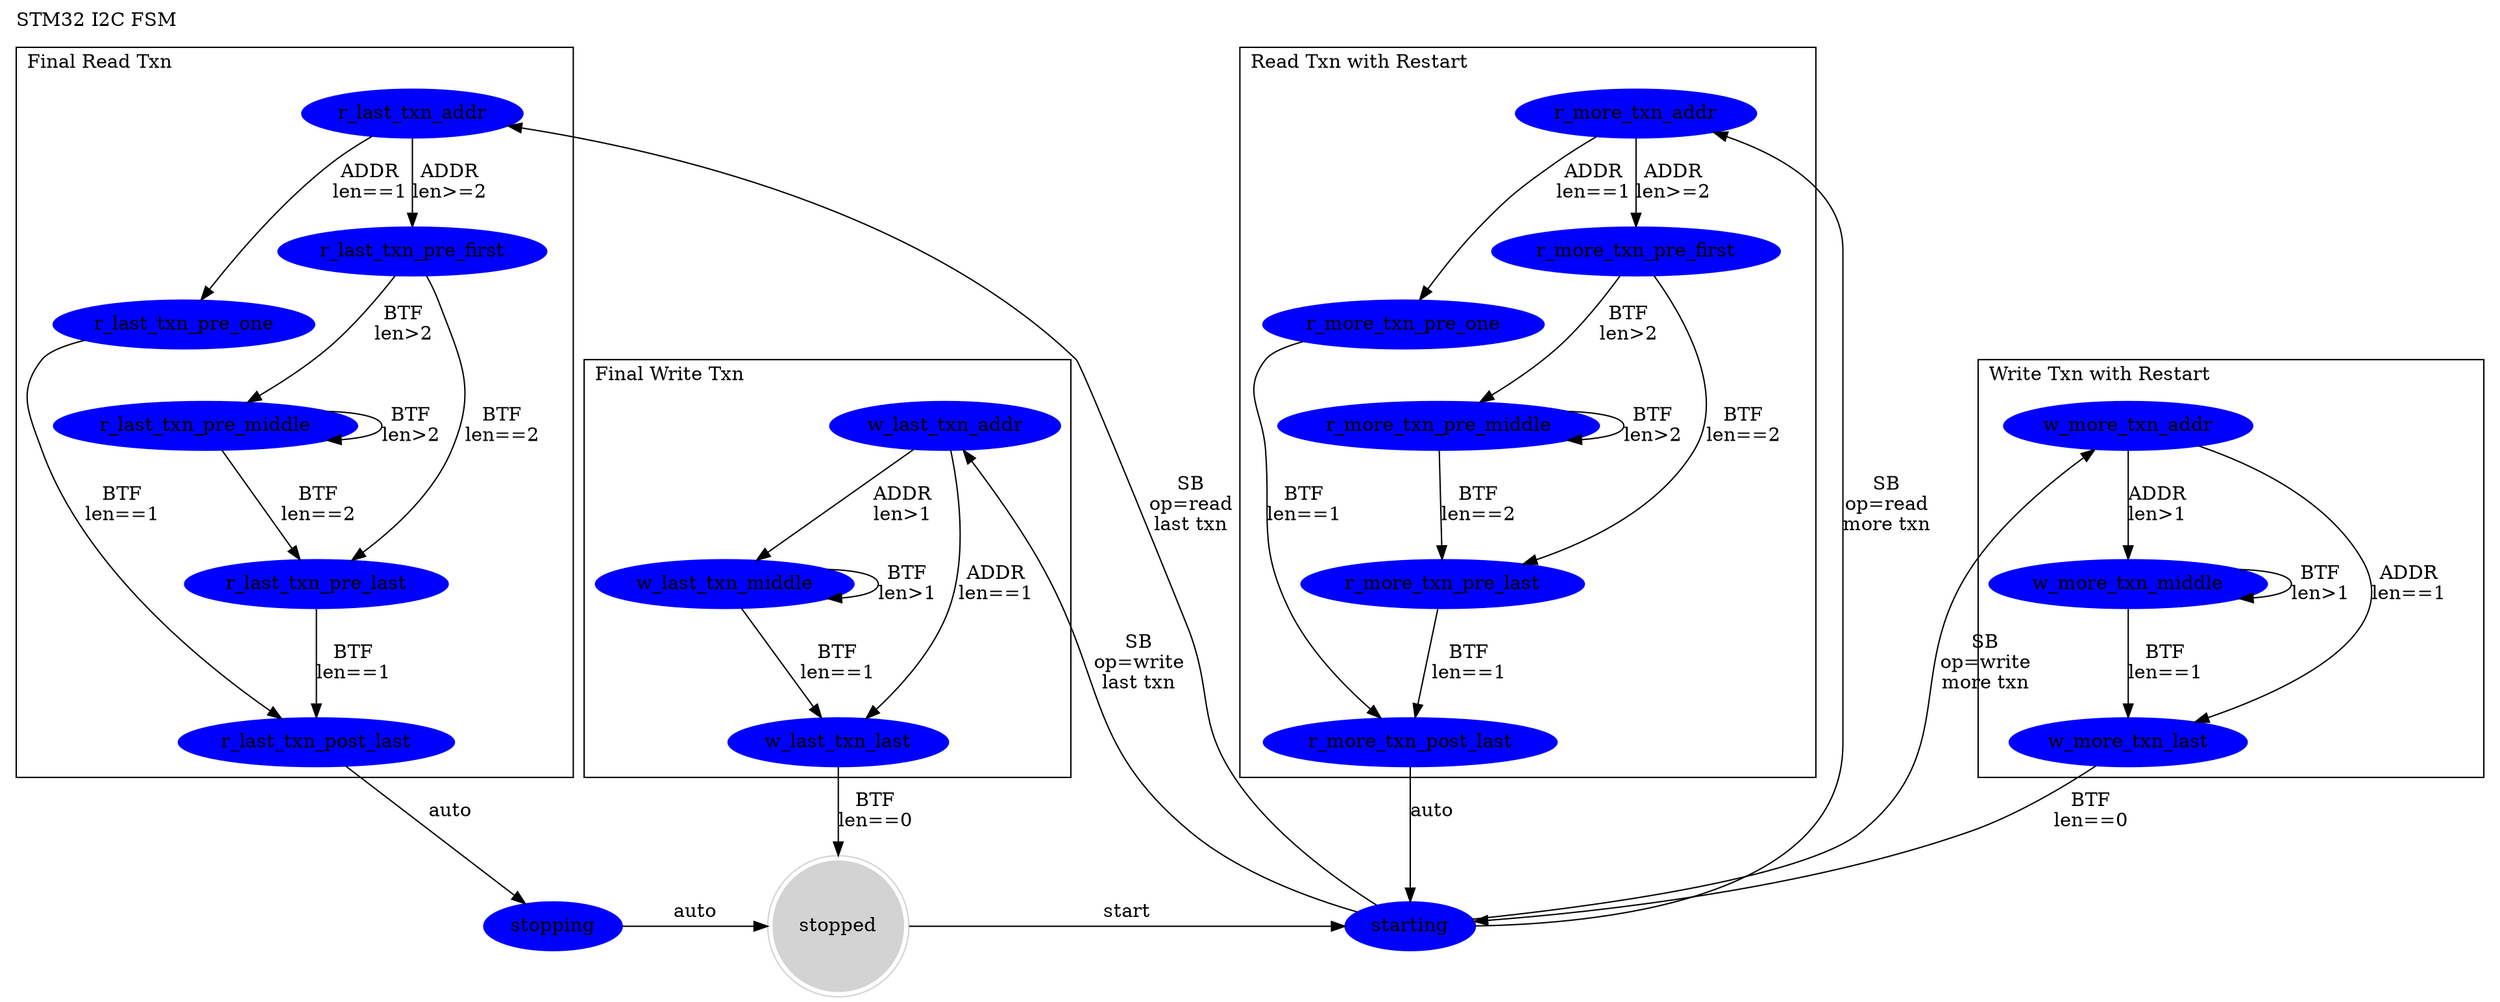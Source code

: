 // Regenerate using graphviz/dotty with this command
//   dot -Tjpg ./flight/Doc/Architecture/stm32_i2c_fsm.dot > ./flight/Doc/Architecture/stm32_i2c_fsm.jpg

digraph stm32_i2c_fsm {
  label="STM32 I2C FSM"
  labelloc=t
  labeljust = l

  {
    node [ style=filled,color=lightgray ]

    stopped [ shape="doublecircle" ]
  }

  node [ style=filled,color=blue ]

  {
    rank=same
    stopped
    stopping
    starting
  }

  // start addr/w[A] data[A] stop
  //     SB       ADDR     BTF
  //      ADDR     DR
  //                STOP
  //
  // start addr/w[A] data[A] data[A] stop
  //     SB       ADDR     BTF     BTF
  //      ADDR     DR       DR
  //                         STOP
  //
  // start addr/w[A] data[A] data[A] data[A] stop
  //     SB       ADDR     BTF     BTF     BTF
  //      ADDR     DR       DR      DR
  //                                 STOP
  //
  subgraph cluster_w_last_txn {
    label="Final Write Txn"
    w_last_txn_addr
    w_last_txn_middle
    w_last_txn_last
  }

  // start addr/w[A] data[A] start
  //     SB       ADDR     BTF
  //      ADDR     DR
  //                START
  //
  // start addr/w[A] data[A] data[A] start
  //     SB       ADDR     BTF     BTF
  //      ADDR     DR       DR
  //                         START
  //
  // start addr/w[A] data[A] data[A] data[A] stop
  //     SB       ADDR     BTF     BTF     BTF
  //      ADDR     DR       DR      DR
  //                                 START
  //
  subgraph cluster_w_more_txn {
    label="Write Txn with Restart"
    w_more_txn_addr
    w_more_txn_middle
    w_more_txn_last
  }

  // start addr/r[A] [data] N stop
  //     SB       ADDR     RXNE
  //      ADDR     STOP    DR
  //               NAK
  //
  // start addr/r[A] [data] A [data] N stop
  //     SB       ADDR     RXNE     RXNE
  //      ADDR             DR       DR
  //               ACK      NAK
  //                        STOP
  //
  // start addr/r[A] [data] A [data] A [data] N stop
  //     SB       ADDR     RXNE     RXNE     RXNE
  //      ADDR             DR       DR       DR
  //               ACK      ACK      NAK
  //                                 STOP
  //
  subgraph cluster_r_last_txn {
    label="Final Read Txn"
    r_last_txn_addr
    r_last_txn_pre_one
    r_last_txn_pre_first
    r_last_txn_pre_middle
    r_last_txn_pre_last
    r_last_txn_post_last
  }

  // start addr/r[A] [data] N start
  //     SB       ADDR     RXNE
  //      ADDR     START   DR
  //               NAK
  //
  // start addr/r[A] [data] A [data] N start
  //     SB       ADDR     RXNE     RXNE
  //      ADDR             DR       DR
  //               ACK      NAK
  //                        START
  //
  // start addr/r[A] [data] A [data] A [data] N start
  //     SB       ADDR     RXNE     RXNE     RXNE
  //      ADDR             DR       DR       DR
  //               ACK      ACK      NAK
  //                                 START
  subgraph cluster_r_more_txn {
    label="Read Txn with Restart"
    r_more_txn_addr
    r_more_txn_pre_one
    r_more_txn_pre_first
    r_more_txn_pre_middle
    r_more_txn_pre_last
    r_more_txn_post_last
  }

  stopping -> stopped [ label="auto" ]
  stopped -> starting [ label="start" ]

  starting -> w_last_txn_addr [ label="SB\nop=write\nlast txn" ]
  starting -> w_more_txn_addr [ label="SB\nop=write\nmore txn" ]

  starting -> r_last_txn_addr [ label="SB\nop=read\nlast txn" ]
  starting -> r_more_txn_addr [ label="SB\nop=read\nmore txn" ]

  w_last_txn_addr -> w_last_txn_last [ label="ADDR\nlen==1" ]
  w_more_txn_addr -> w_more_txn_last [ label="ADDR\nlen==1" ]

  w_last_txn_addr -> w_last_txn_middle [ label="ADDR\nlen>1" ]
  w_more_txn_addr -> w_more_txn_middle [ label="ADDR\nlen>1" ]

  w_last_txn_middle -> w_last_txn_middle [ label="BTF\nlen>1" ]
  w_more_txn_middle -> w_more_txn_middle [ label="BTF\nlen>1" ]

  w_last_txn_middle -> w_last_txn_last [ label="BTF\nlen==1" ]
  w_more_txn_middle -> w_more_txn_last [ label="BTF\nlen==1" ]

  w_last_txn_last -> stopped [ label="BTF\nlen==0" ]
  w_more_txn_last -> starting [ label="BTF\nlen==0" ]


  r_last_txn_addr -> r_last_txn_pre_one [ label="ADDR\nlen==1" ]
  r_more_txn_addr -> r_more_txn_pre_one [ label="ADDR\nlen==1" ]

  r_last_txn_addr -> r_last_txn_pre_first [ label="ADDR\nlen>=2" ]
  r_more_txn_addr -> r_more_txn_pre_first [ label="ADDR\nlen>=2" ]

  r_last_txn_pre_one -> r_last_txn_post_last [ label="BTF\nlen==1" ]
  r_more_txn_pre_one -> r_more_txn_post_last [ label="BTF\nlen==1" ]

  r_last_txn_pre_first -> r_last_txn_pre_last [ label="BTF\nlen==2" ]
  r_more_txn_pre_first -> r_more_txn_pre_last [ label="BTF\nlen==2" ]

  r_last_txn_pre_first -> r_last_txn_pre_middle [ label="BTF\nlen>2" ]
  r_more_txn_pre_first -> r_more_txn_pre_middle [ label="BTF\nlen>2" ]

  r_last_txn_pre_middle -> r_last_txn_pre_middle [ label="BTF\nlen>2" ]
  r_more_txn_pre_middle -> r_more_txn_pre_middle [ label="BTF\nlen>2" ]

  r_last_txn_pre_middle -> r_last_txn_pre_last [ label="BTF\nlen==2" ]
  r_more_txn_pre_middle -> r_more_txn_pre_last [ label="BTF\nlen==2" ]

  r_last_txn_pre_last -> r_last_txn_post_last [ label="BTF\nlen==1" ]
  r_more_txn_pre_last -> r_more_txn_post_last [ label="BTF\nlen==1" ]

  r_last_txn_post_last -> stopping [ label="auto" ]
  r_more_txn_post_last -> starting [ label="auto" ]
}
